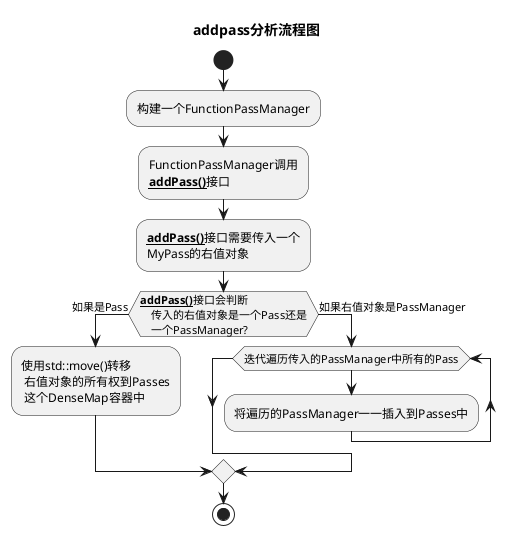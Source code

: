 @startuml

title "addpass分析流程图"

start

:构建一个FunctionPassManager;

:FunctionPassManager调用
**__addPass()__**接口;

:**__addPass()__**接口需要传入一个
MyPass的右值对象;

if (**__addPass()__**接口会判断
    传入的右值对象是一个Pass还是
    一个PassManager?) then (如果是Pass)
  :使用std::move()转移
   右值对象的所有权到Passes
   这个DenseMap容器中;
else (如果右值对象是PassManager)
  while (迭代遍历传入的PassManager中所有的Pass)
    :将遍历的PassManager一一插入到Passes中;
  endwhile
endif

stop
@enduml